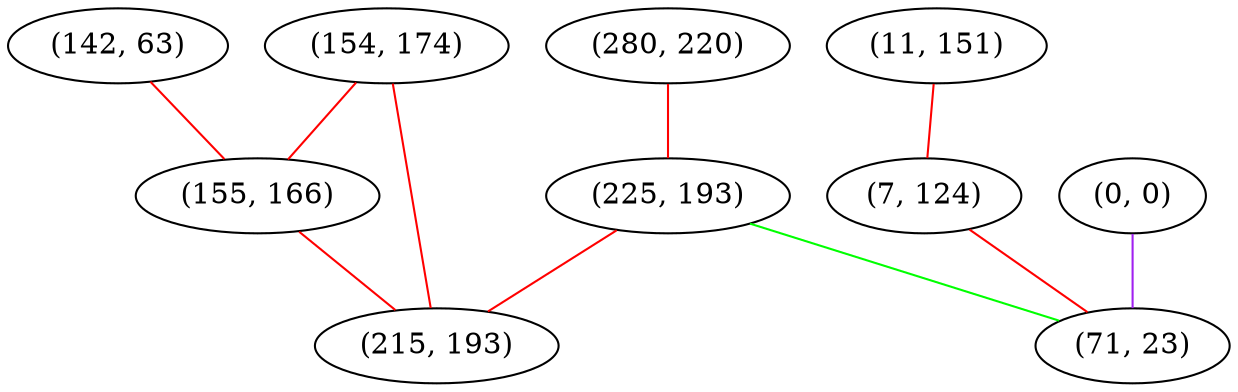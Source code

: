 graph "" {
"(154, 174)";
"(142, 63)";
"(280, 220)";
"(155, 166)";
"(225, 193)";
"(11, 151)";
"(0, 0)";
"(215, 193)";
"(7, 124)";
"(71, 23)";
"(154, 174)" -- "(155, 166)"  [color=red, key=0, weight=1];
"(154, 174)" -- "(215, 193)"  [color=red, key=0, weight=1];
"(142, 63)" -- "(155, 166)"  [color=red, key=0, weight=1];
"(280, 220)" -- "(225, 193)"  [color=red, key=0, weight=1];
"(155, 166)" -- "(215, 193)"  [color=red, key=0, weight=1];
"(225, 193)" -- "(71, 23)"  [color=green, key=0, weight=2];
"(225, 193)" -- "(215, 193)"  [color=red, key=0, weight=1];
"(11, 151)" -- "(7, 124)"  [color=red, key=0, weight=1];
"(0, 0)" -- "(71, 23)"  [color=purple, key=0, weight=4];
"(7, 124)" -- "(71, 23)"  [color=red, key=0, weight=1];
}

